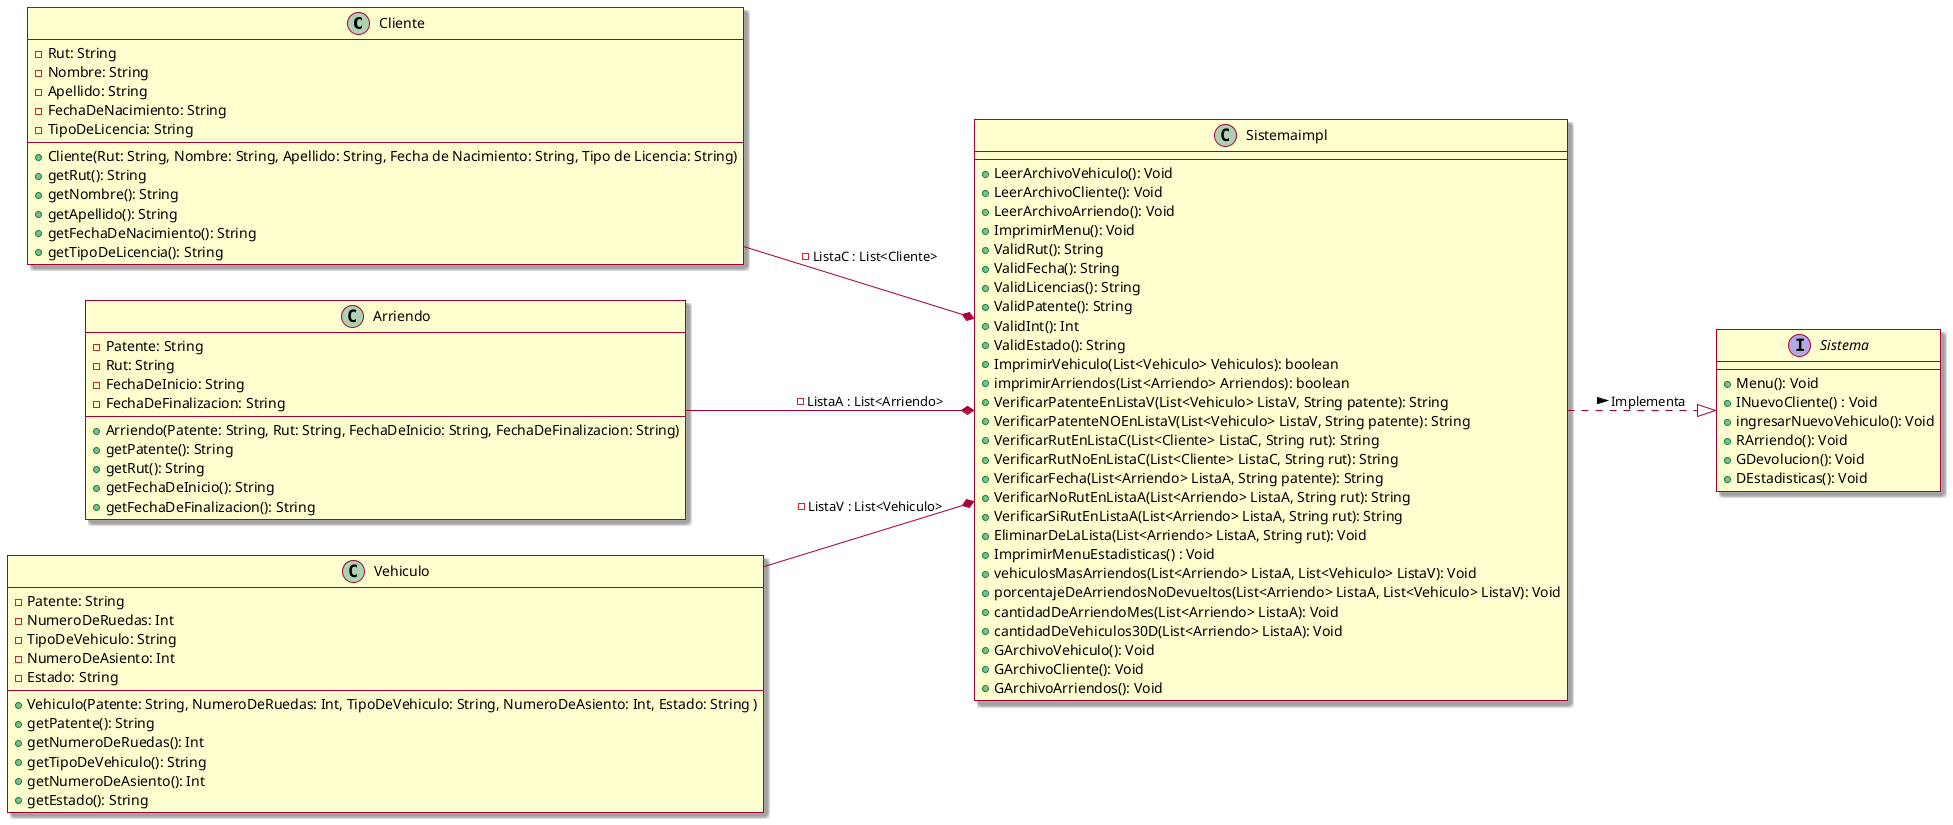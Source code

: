 @startuml
skin rose
left to right direction


Class Cliente{
-Rut: String
-Nombre: String
-Apellido: String
-FechaDeNacimiento: String
-TipoDeLicencia: String
+Cliente(Rut: String, Nombre: String, Apellido: String, Fecha de Nacimiento: String, Tipo de Licencia: String)
+getRut(): String
+getNombre(): String
+getApellido(): String
+getFechaDeNacimiento(): String
+getTipoDeLicencia(): String
}

Class Arriendo{
-Patente: String
-Rut: String
-FechaDeInicio: String
-FechaDeFinalizacion: String
+Arriendo(Patente: String, Rut: String, FechaDeInicio: String, FechaDeFinalizacion: String)
+getPatente(): String
+getRut(): String
+getFechaDeInicio(): String
 +getFechaDeFinalizacion(): String
}

Class Vehiculo{
-Patente: String
-NumeroDeRuedas: Int
-TipoDeVehiculo: String
-NumeroDeAsiento: Int
-Estado: String
+Vehiculo(Patente: String, NumeroDeRuedas: Int, TipoDeVehiculo: String, NumeroDeAsiento: Int, Estado: String )
+getPatente(): String
+getNumeroDeRuedas(): Int
+getTipoDeVehiculo(): String
+getNumeroDeAsiento(): Int
+getEstado(): String
}

Class Sistemaimpl{
+LeerArchivoVehiculo(): Void
+LeerArchivoCliente(): Void
+LeerArchivoArriendo(): Void
+ImprimirMenu(): Void
+ValidRut(): String
+ValidFecha(): String
+ValidLicencias(): String
+ValidPatente(): String
+ValidInt(): Int
+ValidEstado(): String
+ImprimirVehiculo(List<Vehiculo> Vehiculos): boolean
+imprimirArriendos(List<Arriendo> Arriendos): boolean
+VerificarPatenteEnListaV(List<Vehiculo> ListaV, String patente): String
+VerificarPatenteNOEnListaV(List<Vehiculo> ListaV, String patente): String
+VerificarRutEnListaC(List<Cliente> ListaC, String rut): String
+VerificarRutNoEnListaC(List<Cliente> ListaC, String rut): String
+VerificarFecha(List<Arriendo> ListaA, String patente): String
+VerificarNoRutEnListaA(List<Arriendo> ListaA, String rut): String
+VerificarSiRutEnListaA(List<Arriendo> ListaA, String rut): String
+EliminarDeLaLista(List<Arriendo> ListaA, String rut): Void
+ImprimirMenuEstadisticas() : Void
+vehiculosMasArriendos(List<Arriendo> ListaA, List<Vehiculo> ListaV): Void
+porcentajeDeArriendosNoDevueltos(List<Arriendo> ListaA, List<Vehiculo> ListaV): Void
+cantidadDeArriendoMes(List<Arriendo> ListaA): Void
+cantidadDeVehiculos30D(List<Arriendo> ListaA): Void
+GArchivoVehiculo(): Void
+GArchivoCliente(): Void
+GArchivoArriendos(): Void













}

interface Sistema{
+ Menu(): Void
+ INuevoCliente() : Void
+ ingresarNuevoVehiculo(): Void
+ RArriendo(): Void
+ GDevolucion(): Void
+ DEstadisticas(): Void
}


Sistemaimpl ..|> Sistema : Implementa >

Cliente --* Sistemaimpl : - ListaC : List<Cliente>
Vehiculo --* Sistemaimpl : - ListaV : List<Vehiculo>
Arriendo --* Sistemaimpl : - ListaA : List<Arriendo>







@enduml